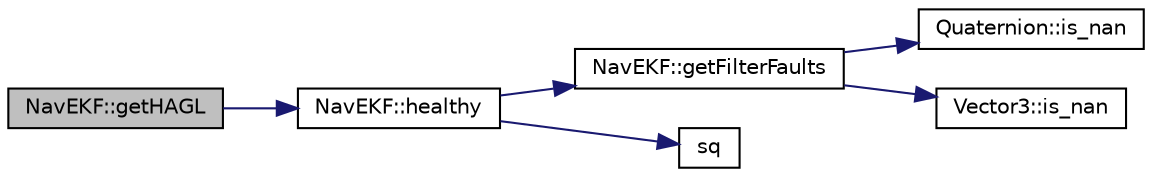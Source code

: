 digraph "NavEKF::getHAGL"
{
 // INTERACTIVE_SVG=YES
  edge [fontname="Helvetica",fontsize="10",labelfontname="Helvetica",labelfontsize="10"];
  node [fontname="Helvetica",fontsize="10",shape=record];
  rankdir="LR";
  Node1 [label="NavEKF::getHAGL",height=0.2,width=0.4,color="black", fillcolor="grey75", style="filled" fontcolor="black"];
  Node1 -> Node2 [color="midnightblue",fontsize="10",style="solid",fontname="Helvetica"];
  Node2 [label="NavEKF::healthy",height=0.2,width=0.4,color="black", fillcolor="white", style="filled",URL="$classNavEKF.html#ad418b75ceae3dde42f8c588b7e88abb4"];
  Node2 -> Node3 [color="midnightblue",fontsize="10",style="solid",fontname="Helvetica"];
  Node3 [label="NavEKF::getFilterFaults",height=0.2,width=0.4,color="black", fillcolor="white", style="filled",URL="$classNavEKF.html#ab71619ef68ba5d8b11f68ef4f31a65c2"];
  Node3 -> Node4 [color="midnightblue",fontsize="10",style="solid",fontname="Helvetica"];
  Node4 [label="Quaternion::is_nan",height=0.2,width=0.4,color="black", fillcolor="white", style="filled",URL="$classQuaternion.html#aa3036ce97bb5a7394a2d65edecd8f1ab"];
  Node3 -> Node5 [color="midnightblue",fontsize="10",style="solid",fontname="Helvetica"];
  Node5 [label="Vector3::is_nan",height=0.2,width=0.4,color="black", fillcolor="white", style="filled",URL="$classVector3.html#a076ee3d40e645623b54650cca5ae6df7"];
  Node2 -> Node6 [color="midnightblue",fontsize="10",style="solid",fontname="Helvetica"];
  Node6 [label="sq",height=0.2,width=0.4,color="black", fillcolor="white", style="filled",URL="$AP__Math_8cpp.html#a996fdbe87607543eef5dcb234f6bc017"];
}
